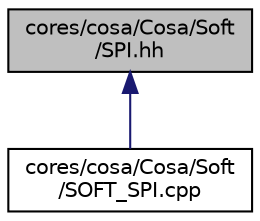 digraph "cores/cosa/Cosa/Soft/SPI.hh"
{
  edge [fontname="Helvetica",fontsize="10",labelfontname="Helvetica",labelfontsize="10"];
  node [fontname="Helvetica",fontsize="10",shape=record];
  Node1 [label="cores/cosa/Cosa/Soft\l/SPI.hh",height=0.2,width=0.4,color="black", fillcolor="grey75", style="filled", fontcolor="black"];
  Node1 -> Node2 [dir="back",color="midnightblue",fontsize="10",style="solid",fontname="Helvetica"];
  Node2 [label="cores/cosa/Cosa/Soft\l/SOFT_SPI.cpp",height=0.2,width=0.4,color="black", fillcolor="white", style="filled",URL="$d7/d70/SOFT__SPI_8cpp.html"];
}
